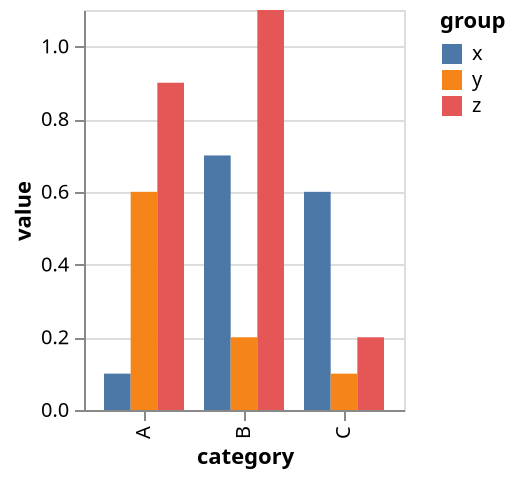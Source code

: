 {
  "$schema": "https://vega.github.io/schema/vega-lite/v5.json",
  "data": {
    "values": [
      { "category": "A", "group": "x", "value": 0.1 },
      { "category": "A", "group": "y", "value": 0.6 },
      { "category": "A", "group": "z", "value": 0.9 },
      { "category": "B", "group": "x", "value": 0.7 },
      { "category": "B", "group": "y", "value": 0.2 },
      { "category": "B", "group": "z", "value": 1.1 },
      { "category": "C", "group": "x", "value": 0.6 },
      { "category": "C", "group": "y", "value": 0.1 },
      { "category": "C", "group": "z", "value": 0.2 }
    ]
  },
  "width": { "step": 50, "for": "position" },
  "mark": "bar",
  "encoding": {
    "x": { "field": "category" },
    "y": { "field": "value", "type": "quantitative" },
    "xOffset": { "field": "group" },
    "color": { "field": "group" }
  }
}

